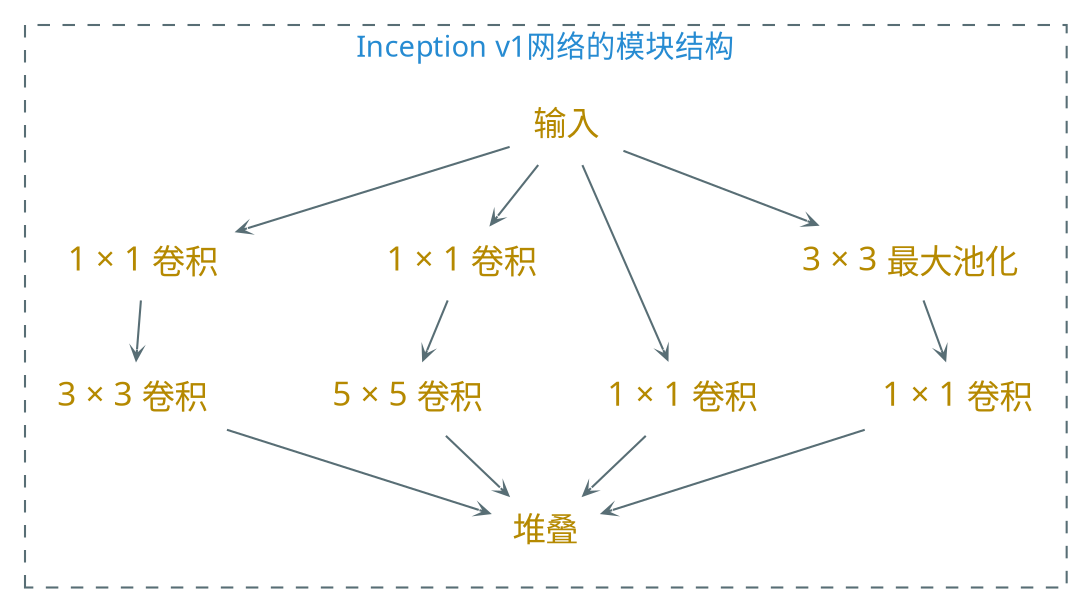 digraph g {
    graph [nodesep=0.6, ranksep=0.4]
    rankdir=TB
    node [shape=plaintext color="#586e75" fontname="EBG,fzlz" fontcolor="#b58900" fontsize=16]
    edge [arrowhead=vee color="#586e75" fontname="EBG,fzlz" fontcolor="#268bd2" fontsize=12 arrowsize=0.5]
    bgcolor="transparent"

    subgraph cluster_1 {
        color="#586e75"
        fontcolor="#268bd2"
        fontname="EBG,fzlz"
        style="dashed"
        label="Inception v1网络的模块结构"

        输入

        11 [label="1 × 1 卷积"]
        12 [label="1 × 1 卷积"]
        13 [label="1 × 1 卷积"]
        14 [label="3 × 3 最大池化"]

        输入 -> {11, 12, 13, 14}

        21 [label="3 × 3 卷积"]
        22 [label="5 × 5 卷积"]
        23 [label="1 × 1 卷积"]

        11 -> 21
        12 -> 22
        14 -> 23

        {21,22,23,13} -> 堆叠
    }
}